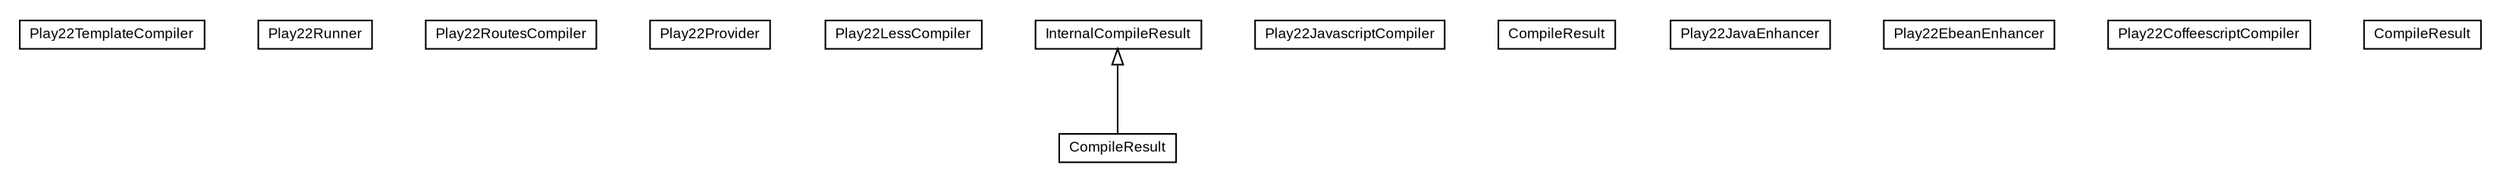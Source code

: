 #!/usr/local/bin/dot
#
# Class diagram 
# Generated by UMLGraph version R5_6-24-gf6e263 (http://www.umlgraph.org/)
#

digraph G {
	edge [fontname="arial",fontsize=10,labelfontname="arial",labelfontsize=10];
	node [fontname="arial",fontsize=10,shape=plaintext];
	nodesep=0.25;
	ranksep=0.5;
	// com.google.code.play2.provider.play22.Play22TemplateCompiler
	c0 [label=<<table title="com.google.code.play2.provider.play22.Play22TemplateCompiler" border="0" cellborder="1" cellspacing="0" cellpadding="2" port="p" href="./Play22TemplateCompiler.html">
		<tr><td><table border="0" cellspacing="0" cellpadding="1">
<tr><td align="center" balign="center"> Play22TemplateCompiler </td></tr>
		</table></td></tr>
		</table>>, URL="./Play22TemplateCompiler.html", fontname="arial", fontcolor="black", fontsize=9.0];
	// com.google.code.play2.provider.play22.Play22Runner
	c1 [label=<<table title="com.google.code.play2.provider.play22.Play22Runner" border="0" cellborder="1" cellspacing="0" cellpadding="2" port="p" href="./Play22Runner.html">
		<tr><td><table border="0" cellspacing="0" cellpadding="1">
<tr><td align="center" balign="center"> Play22Runner </td></tr>
		</table></td></tr>
		</table>>, URL="./Play22Runner.html", fontname="arial", fontcolor="black", fontsize=9.0];
	// com.google.code.play2.provider.play22.Play22RoutesCompiler
	c2 [label=<<table title="com.google.code.play2.provider.play22.Play22RoutesCompiler" border="0" cellborder="1" cellspacing="0" cellpadding="2" port="p" href="./Play22RoutesCompiler.html">
		<tr><td><table border="0" cellspacing="0" cellpadding="1">
<tr><td align="center" balign="center"> Play22RoutesCompiler </td></tr>
		</table></td></tr>
		</table>>, URL="./Play22RoutesCompiler.html", fontname="arial", fontcolor="black", fontsize=9.0];
	// com.google.code.play2.provider.play22.Play22Provider
	c3 [label=<<table title="com.google.code.play2.provider.play22.Play22Provider" border="0" cellborder="1" cellspacing="0" cellpadding="2" port="p" href="./Play22Provider.html">
		<tr><td><table border="0" cellspacing="0" cellpadding="1">
<tr><td align="center" balign="center"> Play22Provider </td></tr>
		</table></td></tr>
		</table>>, URL="./Play22Provider.html", fontname="arial", fontcolor="black", fontsize=9.0];
	// com.google.code.play2.provider.play22.Play22LessCompiler
	c4 [label=<<table title="com.google.code.play2.provider.play22.Play22LessCompiler" border="0" cellborder="1" cellspacing="0" cellpadding="2" port="p" href="./Play22LessCompiler.html">
		<tr><td><table border="0" cellspacing="0" cellpadding="1">
<tr><td align="center" balign="center"> Play22LessCompiler </td></tr>
		</table></td></tr>
		</table>>, URL="./Play22LessCompiler.html", fontname="arial", fontcolor="black", fontsize=9.0];
	// com.google.code.play2.provider.play22.Play22LessCompiler.CompileResult
	c5 [label=<<table title="com.google.code.play2.provider.play22.Play22LessCompiler.CompileResult" border="0" cellborder="1" cellspacing="0" cellpadding="2" port="p" href="./Play22LessCompiler.CompileResult.html">
		<tr><td><table border="0" cellspacing="0" cellpadding="1">
<tr><td align="center" balign="center"> CompileResult </td></tr>
		</table></td></tr>
		</table>>, URL="./Play22LessCompiler.CompileResult.html", fontname="arial", fontcolor="black", fontsize=9.0];
	// com.google.code.play2.provider.play22.Play22JavascriptCompiler
	c6 [label=<<table title="com.google.code.play2.provider.play22.Play22JavascriptCompiler" border="0" cellborder="1" cellspacing="0" cellpadding="2" port="p" href="./Play22JavascriptCompiler.html">
		<tr><td><table border="0" cellspacing="0" cellpadding="1">
<tr><td align="center" balign="center"> Play22JavascriptCompiler </td></tr>
		</table></td></tr>
		</table>>, URL="./Play22JavascriptCompiler.html", fontname="arial", fontcolor="black", fontsize=9.0];
	// com.google.code.play2.provider.play22.Play22JavascriptCompiler.CompileResult
	c7 [label=<<table title="com.google.code.play2.provider.play22.Play22JavascriptCompiler.CompileResult" border="0" cellborder="1" cellspacing="0" cellpadding="2" port="p" href="./Play22JavascriptCompiler.CompileResult.html">
		<tr><td><table border="0" cellspacing="0" cellpadding="1">
<tr><td align="center" balign="center"> CompileResult </td></tr>
		</table></td></tr>
		</table>>, URL="./Play22JavascriptCompiler.CompileResult.html", fontname="arial", fontcolor="black", fontsize=9.0];
	// com.google.code.play2.provider.play22.Play22JavaEnhancer
	c8 [label=<<table title="com.google.code.play2.provider.play22.Play22JavaEnhancer" border="0" cellborder="1" cellspacing="0" cellpadding="2" port="p" href="./Play22JavaEnhancer.html">
		<tr><td><table border="0" cellspacing="0" cellpadding="1">
<tr><td align="center" balign="center"> Play22JavaEnhancer </td></tr>
		</table></td></tr>
		</table>>, URL="./Play22JavaEnhancer.html", fontname="arial", fontcolor="black", fontsize=9.0];
	// com.google.code.play2.provider.play22.Play22EbeanEnhancer
	c9 [label=<<table title="com.google.code.play2.provider.play22.Play22EbeanEnhancer" border="0" cellborder="1" cellspacing="0" cellpadding="2" port="p" href="./Play22EbeanEnhancer.html">
		<tr><td><table border="0" cellspacing="0" cellpadding="1">
<tr><td align="center" balign="center"> Play22EbeanEnhancer </td></tr>
		</table></td></tr>
		</table>>, URL="./Play22EbeanEnhancer.html", fontname="arial", fontcolor="black", fontsize=9.0];
	// com.google.code.play2.provider.play22.Play22CoffeescriptCompiler
	c10 [label=<<table title="com.google.code.play2.provider.play22.Play22CoffeescriptCompiler" border="0" cellborder="1" cellspacing="0" cellpadding="2" port="p" href="./Play22CoffeescriptCompiler.html">
		<tr><td><table border="0" cellspacing="0" cellpadding="1">
<tr><td align="center" balign="center"> Play22CoffeescriptCompiler </td></tr>
		</table></td></tr>
		</table>>, URL="./Play22CoffeescriptCompiler.html", fontname="arial", fontcolor="black", fontsize=9.0];
	// com.google.code.play2.provider.play22.Play22CoffeescriptCompiler.CompileResult
	c11 [label=<<table title="com.google.code.play2.provider.play22.Play22CoffeescriptCompiler.CompileResult" border="0" cellborder="1" cellspacing="0" cellpadding="2" port="p" href="./Play22CoffeescriptCompiler.CompileResult.html">
		<tr><td><table border="0" cellspacing="0" cellpadding="1">
<tr><td align="center" balign="center"> CompileResult </td></tr>
		</table></td></tr>
		</table>>, URL="./Play22CoffeescriptCompiler.CompileResult.html", fontname="arial", fontcolor="black", fontsize=9.0];
	//com.google.code.play2.provider.play22.Play22LessCompiler.CompileResult extends com.google.code.play2.provider.play22.Play22LessCompiler.InternalCompileResult
	c19:p -> c5:p [dir=back,arrowtail=empty];
	// com.google.code.play2.provider.play22.Play22LessCompiler.InternalCompileResult
	c19 [label=<<table title="com.google.code.play2.provider.play22.Play22LessCompiler.InternalCompileResult" border="0" cellborder="1" cellspacing="0" cellpadding="2" port="p" href="http://java.sun.com/j2se/1.4.2/docs/api/com/google/code/play2/provider/play22/Play22LessCompiler/InternalCompileResult.html">
		<tr><td><table border="0" cellspacing="0" cellpadding="1">
<tr><td align="center" balign="center"> InternalCompileResult </td></tr>
		</table></td></tr>
		</table>>, URL="http://java.sun.com/j2se/1.4.2/docs/api/com/google/code/play2/provider/play22/Play22LessCompiler/InternalCompileResult.html", fontname="arial", fontcolor="black", fontsize=9.0];
}

